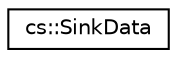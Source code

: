 digraph "Graphical Class Hierarchy"
{
  edge [fontname="Helvetica",fontsize="10",labelfontname="Helvetica",labelfontsize="10"];
  node [fontname="Helvetica",fontsize="10",shape=record];
  rankdir="LR";
  Node1 [label="cs::SinkData",height=0.2,width=0.4,color="black", fillcolor="white", style="filled",URL="$structcs_1_1SinkData.html"];
}
